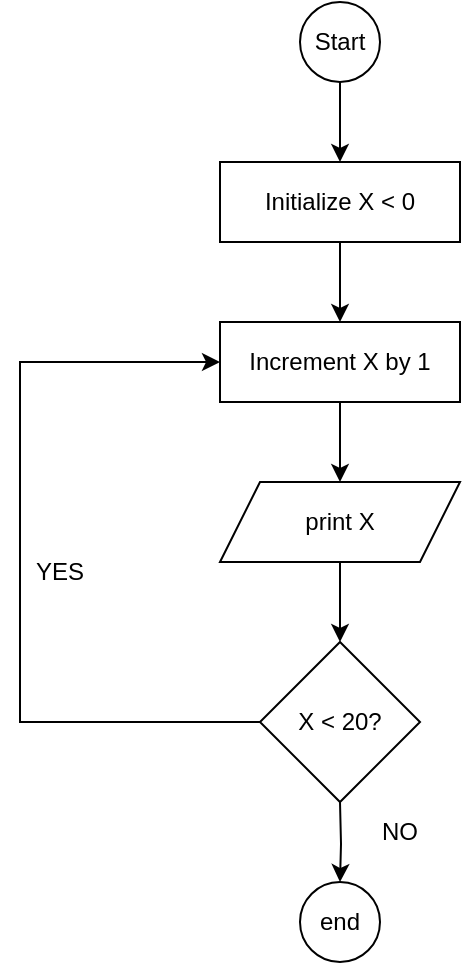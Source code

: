 <mxfile version="28.1.0">
  <diagram name="Page-1" id="71qEdX35OkBQRYxMAkCz">
    <mxGraphModel dx="872" dy="473" grid="1" gridSize="10" guides="1" tooltips="1" connect="1" arrows="1" fold="1" page="1" pageScale="1" pageWidth="850" pageHeight="1100" math="0" shadow="0">
      <root>
        <mxCell id="0" />
        <mxCell id="1" parent="0" />
        <mxCell id="JzYxewTmID-PD8EADC-L-1" value="Start" style="ellipse;whiteSpace=wrap;html=1;aspect=fixed;" vertex="1" parent="1">
          <mxGeometry x="320" y="40" width="40" height="40" as="geometry" />
        </mxCell>
        <mxCell id="JzYxewTmID-PD8EADC-L-9" value="" style="edgeStyle=orthogonalEdgeStyle;rounded=0;orthogonalLoop=1;jettySize=auto;html=1;" edge="1" parent="1" source="JzYxewTmID-PD8EADC-L-2" target="JzYxewTmID-PD8EADC-L-3">
          <mxGeometry relative="1" as="geometry" />
        </mxCell>
        <mxCell id="JzYxewTmID-PD8EADC-L-2" value="Initialize X &amp;lt; 0" style="rounded=0;whiteSpace=wrap;html=1;" vertex="1" parent="1">
          <mxGeometry x="280" y="120" width="120" height="40" as="geometry" />
        </mxCell>
        <mxCell id="JzYxewTmID-PD8EADC-L-3" value="Increment X by 1" style="rounded=0;whiteSpace=wrap;html=1;" vertex="1" parent="1">
          <mxGeometry x="280" y="200" width="120" height="40" as="geometry" />
        </mxCell>
        <mxCell id="JzYxewTmID-PD8EADC-L-4" value="print X" style="shape=parallelogram;perimeter=parallelogramPerimeter;whiteSpace=wrap;html=1;fixedSize=1;" vertex="1" parent="1">
          <mxGeometry x="280" y="280" width="120" height="40" as="geometry" />
        </mxCell>
        <mxCell id="JzYxewTmID-PD8EADC-L-5" value="X &amp;lt; 20?" style="rhombus;whiteSpace=wrap;html=1;" vertex="1" parent="1">
          <mxGeometry x="300" y="360" width="80" height="80" as="geometry" />
        </mxCell>
        <mxCell id="JzYxewTmID-PD8EADC-L-6" value="end" style="ellipse;whiteSpace=wrap;html=1;aspect=fixed;" vertex="1" parent="1">
          <mxGeometry x="320" y="480" width="40" height="40" as="geometry" />
        </mxCell>
        <mxCell id="JzYxewTmID-PD8EADC-L-7" value="" style="endArrow=classic;html=1;rounded=0;exitX=0.5;exitY=1;exitDx=0;exitDy=0;entryX=0.5;entryY=0;entryDx=0;entryDy=0;" edge="1" parent="1" source="JzYxewTmID-PD8EADC-L-1" target="JzYxewTmID-PD8EADC-L-2">
          <mxGeometry width="50" height="50" relative="1" as="geometry">
            <mxPoint x="310" y="130" as="sourcePoint" />
            <mxPoint x="340" y="110" as="targetPoint" />
          </mxGeometry>
        </mxCell>
        <mxCell id="JzYxewTmID-PD8EADC-L-8" value="" style="endArrow=classic;html=1;rounded=0;exitX=0.5;exitY=0;exitDx=0;exitDy=0;" edge="1" parent="1" source="JzYxewTmID-PD8EADC-L-3">
          <mxGeometry width="50" height="50" relative="1" as="geometry">
            <mxPoint x="350" y="90" as="sourcePoint" />
            <mxPoint x="340" y="200" as="targetPoint" />
          </mxGeometry>
        </mxCell>
        <mxCell id="JzYxewTmID-PD8EADC-L-10" value="" style="edgeStyle=orthogonalEdgeStyle;rounded=0;orthogonalLoop=1;jettySize=auto;html=1;exitX=0.5;exitY=1;exitDx=0;exitDy=0;entryX=0.5;entryY=0;entryDx=0;entryDy=0;" edge="1" parent="1" source="JzYxewTmID-PD8EADC-L-3" target="JzYxewTmID-PD8EADC-L-4">
          <mxGeometry relative="1" as="geometry">
            <mxPoint x="350" y="170" as="sourcePoint" />
            <mxPoint x="350" y="270" as="targetPoint" />
            <Array as="points">
              <mxPoint x="340" y="260" />
              <mxPoint x="340" y="260" />
            </Array>
          </mxGeometry>
        </mxCell>
        <mxCell id="JzYxewTmID-PD8EADC-L-11" value="" style="endArrow=classic;html=1;rounded=0;exitX=0;exitY=0.5;exitDx=0;exitDy=0;entryX=0;entryY=0.5;entryDx=0;entryDy=0;" edge="1" parent="1" source="JzYxewTmID-PD8EADC-L-5" target="JzYxewTmID-PD8EADC-L-3">
          <mxGeometry width="50" height="50" relative="1" as="geometry">
            <mxPoint x="400" y="240" as="sourcePoint" />
            <mxPoint x="180" y="390" as="targetPoint" />
            <Array as="points">
              <mxPoint x="240" y="400" />
              <mxPoint x="180" y="400" />
              <mxPoint x="180" y="310" />
              <mxPoint x="180" y="220" />
            </Array>
          </mxGeometry>
        </mxCell>
        <mxCell id="JzYxewTmID-PD8EADC-L-12" value="" style="edgeStyle=orthogonalEdgeStyle;rounded=0;orthogonalLoop=1;jettySize=auto;html=1;exitX=0.5;exitY=1;exitDx=0;exitDy=0;entryX=0.5;entryY=0;entryDx=0;entryDy=0;" edge="1" parent="1" source="JzYxewTmID-PD8EADC-L-4" target="JzYxewTmID-PD8EADC-L-5">
          <mxGeometry relative="1" as="geometry">
            <mxPoint x="350" y="250" as="sourcePoint" />
            <mxPoint x="340" y="350" as="targetPoint" />
            <Array as="points" />
          </mxGeometry>
        </mxCell>
        <mxCell id="JzYxewTmID-PD8EADC-L-13" value="" style="edgeStyle=orthogonalEdgeStyle;rounded=0;orthogonalLoop=1;jettySize=auto;html=1;entryX=0.5;entryY=0;entryDx=0;entryDy=0;" edge="1" parent="1" target="JzYxewTmID-PD8EADC-L-6">
          <mxGeometry relative="1" as="geometry">
            <mxPoint x="340" y="440" as="sourcePoint" />
            <mxPoint x="350" y="370" as="targetPoint" />
            <Array as="points" />
          </mxGeometry>
        </mxCell>
        <mxCell id="JzYxewTmID-PD8EADC-L-14" value="YES" style="text;html=1;align=center;verticalAlign=middle;whiteSpace=wrap;rounded=0;" vertex="1" parent="1">
          <mxGeometry x="170" y="310" width="60" height="30" as="geometry" />
        </mxCell>
        <mxCell id="JzYxewTmID-PD8EADC-L-15" value="NO" style="text;html=1;align=center;verticalAlign=middle;whiteSpace=wrap;rounded=0;" vertex="1" parent="1">
          <mxGeometry x="340" y="440" width="60" height="30" as="geometry" />
        </mxCell>
      </root>
    </mxGraphModel>
  </diagram>
</mxfile>
